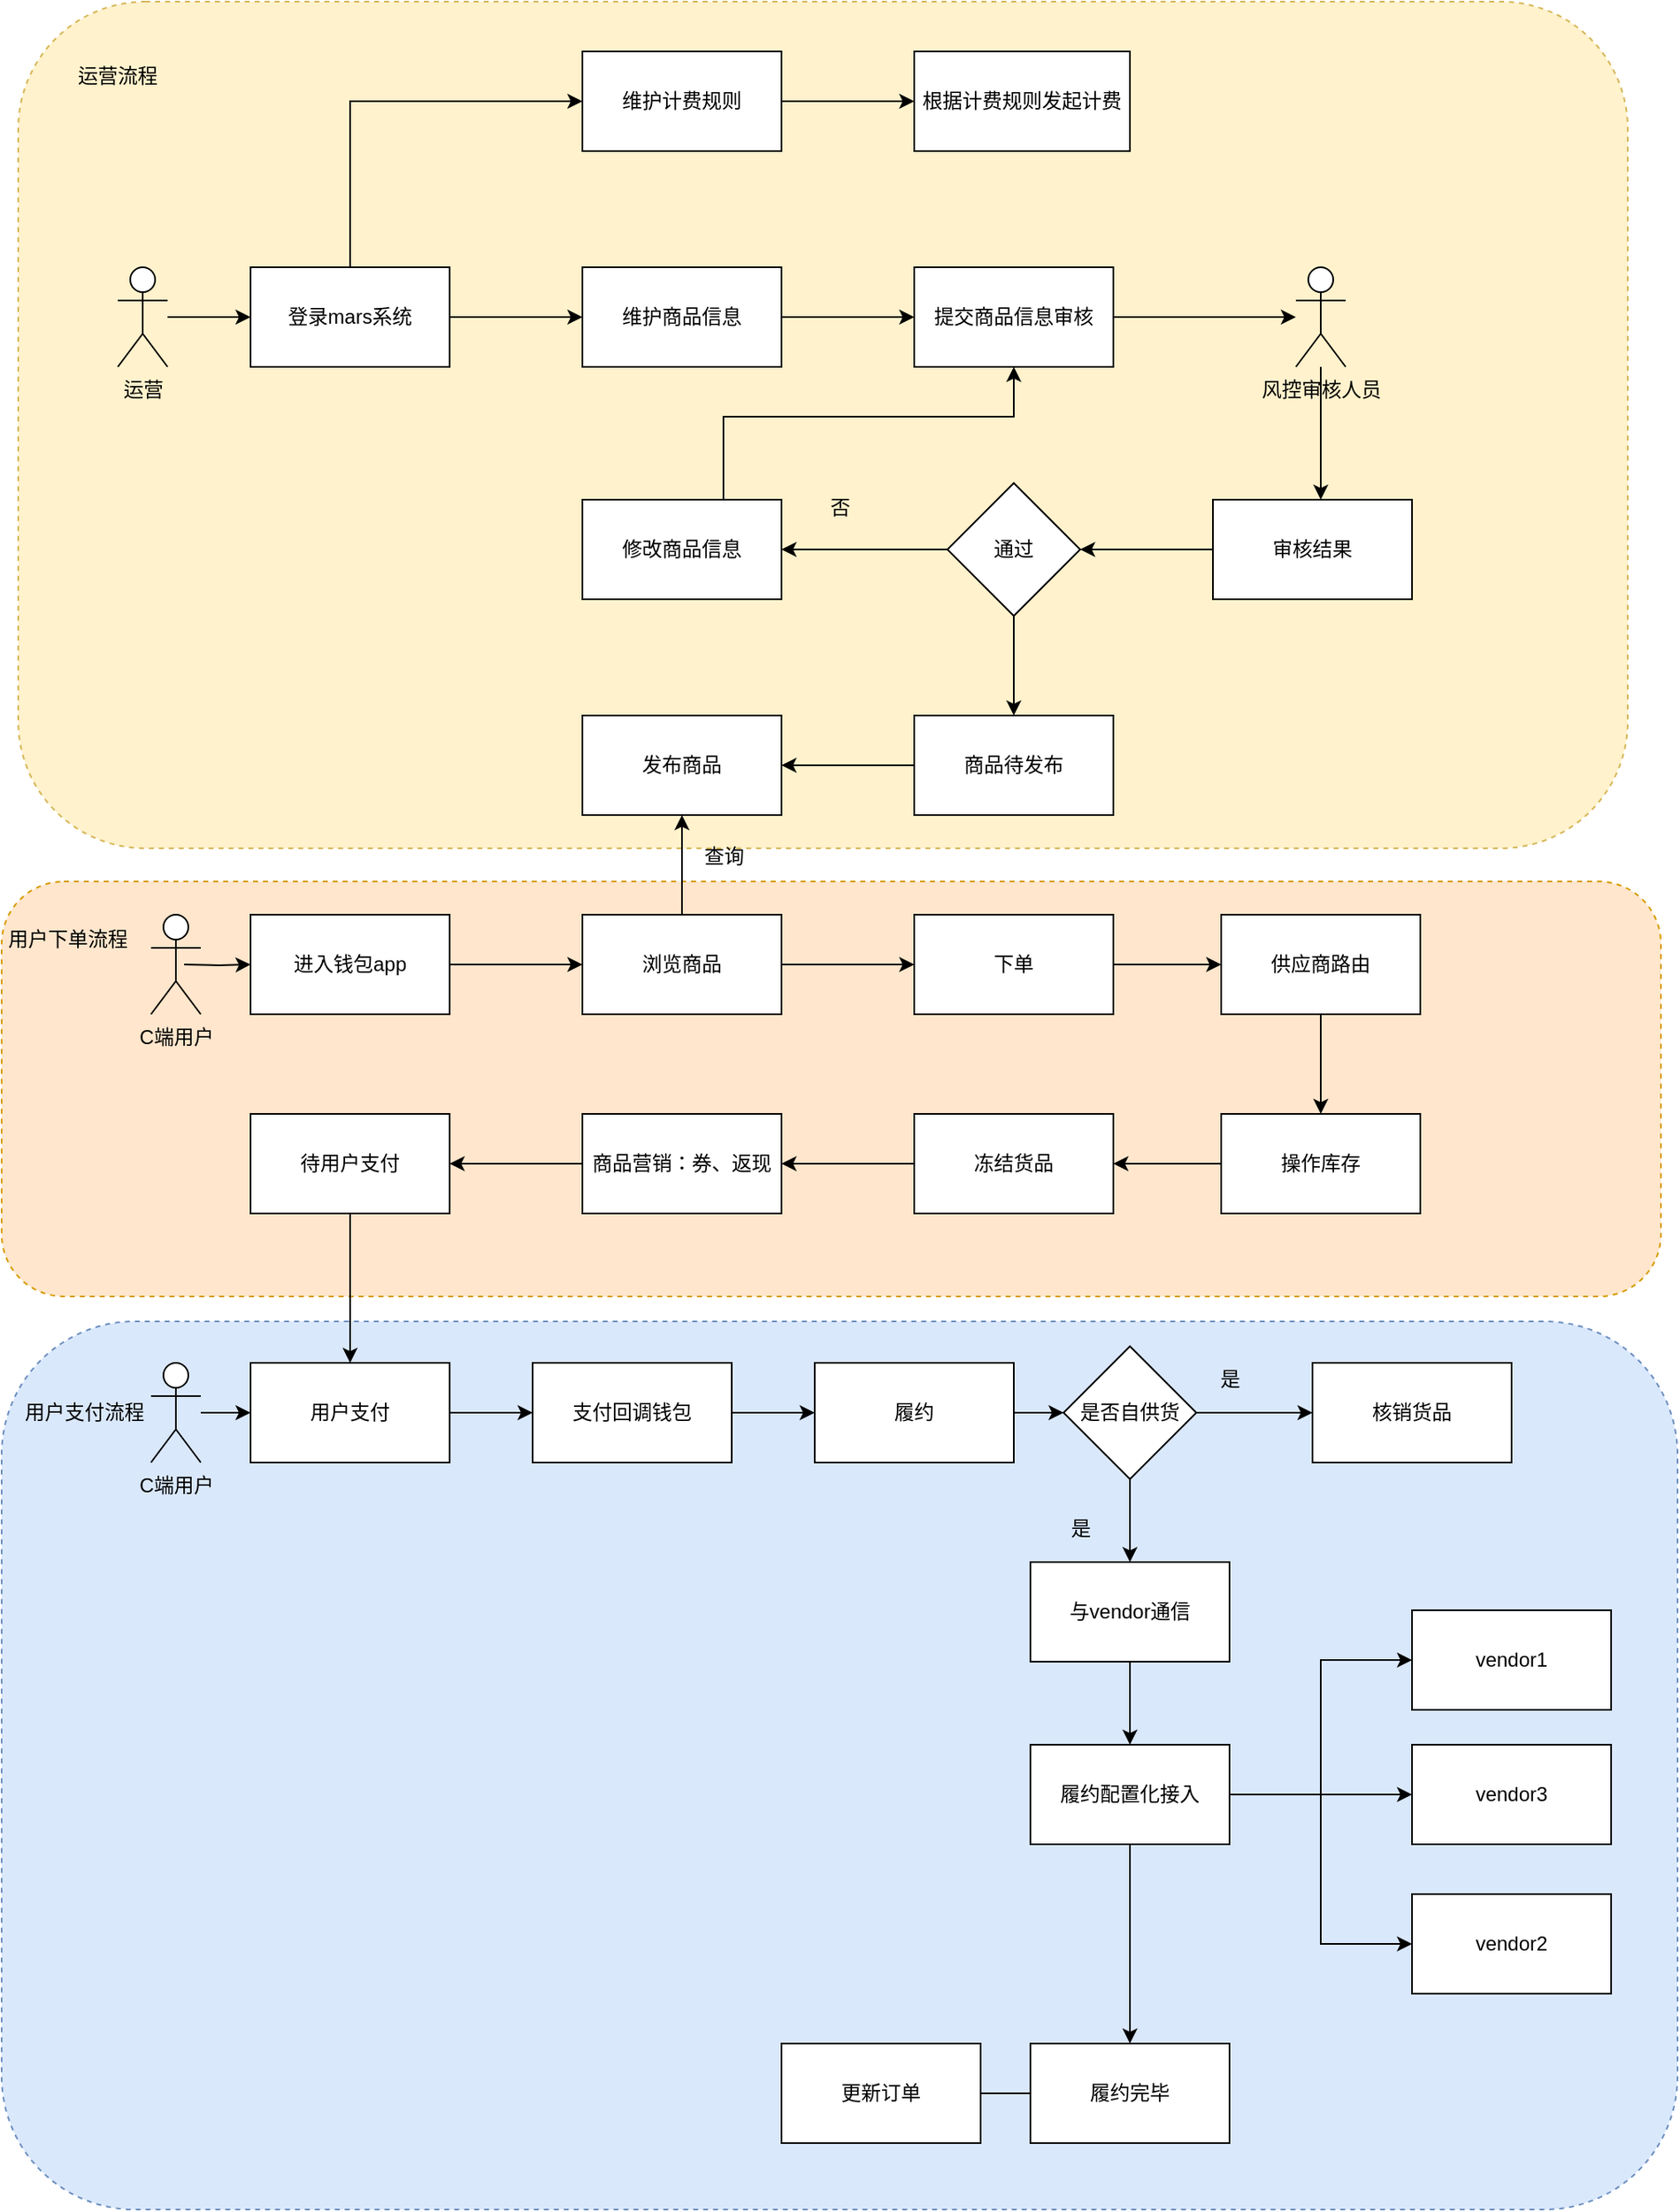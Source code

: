 <mxfile version="21.1.5" type="github">
  <diagram name="第 1 页" id="mnI5KzR8NfSAGQ6DMu0S">
    <mxGraphModel dx="1306" dy="836" grid="1" gridSize="10" guides="1" tooltips="1" connect="1" arrows="1" fold="1" page="1" pageScale="1" pageWidth="827" pageHeight="1169" math="0" shadow="0">
      <root>
        <mxCell id="0" />
        <mxCell id="1" parent="0" />
        <mxCell id="20DpfzV6IFQFhvEVcGgv-98" value="" style="rounded=1;whiteSpace=wrap;html=1;dashed=1;fillColor=#dae8fc;strokeColor=#6c8ebf;" vertex="1" parent="1">
          <mxGeometry x="170" y="995" width="1010" height="535" as="geometry" />
        </mxCell>
        <mxCell id="20DpfzV6IFQFhvEVcGgv-90" value="" style="rounded=1;whiteSpace=wrap;html=1;dashed=1;fillColor=#ffe6cc;strokeColor=#d79b00;" vertex="1" parent="1">
          <mxGeometry x="170" y="730" width="1000" height="250" as="geometry" />
        </mxCell>
        <mxCell id="20DpfzV6IFQFhvEVcGgv-89" value="" style="rounded=1;whiteSpace=wrap;html=1;dashed=1;fillColor=#fff2cc;strokeColor=#d6b656;" vertex="1" parent="1">
          <mxGeometry x="180" y="200" width="970" height="510" as="geometry" />
        </mxCell>
        <mxCell id="20DpfzV6IFQFhvEVcGgv-7" value="" style="edgeStyle=orthogonalEdgeStyle;rounded=0;orthogonalLoop=1;jettySize=auto;html=1;entryX=0;entryY=0.5;entryDx=0;entryDy=0;" edge="1" parent="1" source="20DpfzV6IFQFhvEVcGgv-1" target="20DpfzV6IFQFhvEVcGgv-8">
          <mxGeometry relative="1" as="geometry">
            <mxPoint x="305" y="390" as="targetPoint" />
          </mxGeometry>
        </mxCell>
        <mxCell id="20DpfzV6IFQFhvEVcGgv-1" value="运营" style="shape=umlActor;verticalLabelPosition=bottom;verticalAlign=top;html=1;outlineConnect=0;" vertex="1" parent="1">
          <mxGeometry x="240" y="360" width="30" height="60" as="geometry" />
        </mxCell>
        <mxCell id="20DpfzV6IFQFhvEVcGgv-10" value="" style="edgeStyle=orthogonalEdgeStyle;rounded=0;orthogonalLoop=1;jettySize=auto;html=1;" edge="1" parent="1" source="20DpfzV6IFQFhvEVcGgv-8" target="20DpfzV6IFQFhvEVcGgv-9">
          <mxGeometry relative="1" as="geometry" />
        </mxCell>
        <mxCell id="20DpfzV6IFQFhvEVcGgv-84" value="" style="edgeStyle=orthogonalEdgeStyle;rounded=0;orthogonalLoop=1;jettySize=auto;html=1;" edge="1" parent="1" source="20DpfzV6IFQFhvEVcGgv-8" target="20DpfzV6IFQFhvEVcGgv-83">
          <mxGeometry relative="1" as="geometry">
            <Array as="points">
              <mxPoint x="380" y="260" />
            </Array>
          </mxGeometry>
        </mxCell>
        <mxCell id="20DpfzV6IFQFhvEVcGgv-8" value="登录mars系统" style="rounded=0;whiteSpace=wrap;html=1;" vertex="1" parent="1">
          <mxGeometry x="320" y="360" width="120" height="60" as="geometry" />
        </mxCell>
        <mxCell id="20DpfzV6IFQFhvEVcGgv-12" value="" style="edgeStyle=orthogonalEdgeStyle;rounded=0;orthogonalLoop=1;jettySize=auto;html=1;" edge="1" parent="1" source="20DpfzV6IFQFhvEVcGgv-9" target="20DpfzV6IFQFhvEVcGgv-11">
          <mxGeometry relative="1" as="geometry" />
        </mxCell>
        <mxCell id="20DpfzV6IFQFhvEVcGgv-9" value="维护商品信息" style="whiteSpace=wrap;html=1;rounded=0;" vertex="1" parent="1">
          <mxGeometry x="520" y="360" width="120" height="60" as="geometry" />
        </mxCell>
        <mxCell id="20DpfzV6IFQFhvEVcGgv-14" style="edgeStyle=orthogonalEdgeStyle;rounded=0;orthogonalLoop=1;jettySize=auto;html=1;" edge="1" parent="1" source="20DpfzV6IFQFhvEVcGgv-11">
          <mxGeometry relative="1" as="geometry">
            <mxPoint x="950" y="390" as="targetPoint" />
          </mxGeometry>
        </mxCell>
        <mxCell id="20DpfzV6IFQFhvEVcGgv-11" value="提交商品信息审核" style="whiteSpace=wrap;html=1;rounded=0;" vertex="1" parent="1">
          <mxGeometry x="720" y="360" width="120" height="60" as="geometry" />
        </mxCell>
        <mxCell id="20DpfzV6IFQFhvEVcGgv-16" value="" style="edgeStyle=orthogonalEdgeStyle;rounded=0;orthogonalLoop=1;jettySize=auto;html=1;" edge="1" parent="1" source="20DpfzV6IFQFhvEVcGgv-13">
          <mxGeometry relative="1" as="geometry">
            <mxPoint x="965" y="500" as="targetPoint" />
          </mxGeometry>
        </mxCell>
        <mxCell id="20DpfzV6IFQFhvEVcGgv-13" value="风控审核人员" style="shape=umlActor;verticalLabelPosition=bottom;verticalAlign=top;html=1;outlineConnect=0;" vertex="1" parent="1">
          <mxGeometry x="950" y="360" width="30" height="60" as="geometry" />
        </mxCell>
        <mxCell id="20DpfzV6IFQFhvEVcGgv-19" value="" style="edgeStyle=orthogonalEdgeStyle;rounded=0;orthogonalLoop=1;jettySize=auto;html=1;" edge="1" parent="1" source="20DpfzV6IFQFhvEVcGgv-17" target="20DpfzV6IFQFhvEVcGgv-18">
          <mxGeometry relative="1" as="geometry" />
        </mxCell>
        <mxCell id="20DpfzV6IFQFhvEVcGgv-17" value="审核结果" style="rounded=0;whiteSpace=wrap;html=1;" vertex="1" parent="1">
          <mxGeometry x="900" y="500" width="120" height="60" as="geometry" />
        </mxCell>
        <mxCell id="20DpfzV6IFQFhvEVcGgv-21" value="" style="edgeStyle=orthogonalEdgeStyle;rounded=0;orthogonalLoop=1;jettySize=auto;html=1;" edge="1" parent="1" source="20DpfzV6IFQFhvEVcGgv-18" target="20DpfzV6IFQFhvEVcGgv-20">
          <mxGeometry relative="1" as="geometry" />
        </mxCell>
        <mxCell id="20DpfzV6IFQFhvEVcGgv-25" value="" style="edgeStyle=orthogonalEdgeStyle;rounded=0;orthogonalLoop=1;jettySize=auto;html=1;" edge="1" parent="1" source="20DpfzV6IFQFhvEVcGgv-18" target="20DpfzV6IFQFhvEVcGgv-24">
          <mxGeometry relative="1" as="geometry" />
        </mxCell>
        <mxCell id="20DpfzV6IFQFhvEVcGgv-18" value="通过" style="rhombus;whiteSpace=wrap;html=1;rounded=0;" vertex="1" parent="1">
          <mxGeometry x="740" y="490" width="80" height="80" as="geometry" />
        </mxCell>
        <mxCell id="20DpfzV6IFQFhvEVcGgv-23" style="edgeStyle=orthogonalEdgeStyle;rounded=0;orthogonalLoop=1;jettySize=auto;html=1;entryX=0.5;entryY=1;entryDx=0;entryDy=0;" edge="1" parent="1" source="20DpfzV6IFQFhvEVcGgv-20" target="20DpfzV6IFQFhvEVcGgv-11">
          <mxGeometry relative="1" as="geometry">
            <Array as="points">
              <mxPoint x="605" y="450" />
              <mxPoint x="780" y="450" />
            </Array>
          </mxGeometry>
        </mxCell>
        <mxCell id="20DpfzV6IFQFhvEVcGgv-20" value="修改商品信息" style="whiteSpace=wrap;html=1;rounded=0;" vertex="1" parent="1">
          <mxGeometry x="520" y="500" width="120" height="60" as="geometry" />
        </mxCell>
        <mxCell id="20DpfzV6IFQFhvEVcGgv-22" value="否" style="text;html=1;align=center;verticalAlign=middle;resizable=0;points=[];autosize=1;strokeColor=none;fillColor=none;" vertex="1" parent="1">
          <mxGeometry x="655" y="490" width="40" height="30" as="geometry" />
        </mxCell>
        <mxCell id="20DpfzV6IFQFhvEVcGgv-27" value="" style="edgeStyle=orthogonalEdgeStyle;rounded=0;orthogonalLoop=1;jettySize=auto;html=1;" edge="1" parent="1" source="20DpfzV6IFQFhvEVcGgv-24" target="20DpfzV6IFQFhvEVcGgv-26">
          <mxGeometry relative="1" as="geometry" />
        </mxCell>
        <mxCell id="20DpfzV6IFQFhvEVcGgv-24" value="商品待发布" style="whiteSpace=wrap;html=1;rounded=0;" vertex="1" parent="1">
          <mxGeometry x="720" y="630" width="120" height="60" as="geometry" />
        </mxCell>
        <mxCell id="20DpfzV6IFQFhvEVcGgv-26" value="发布商品" style="whiteSpace=wrap;html=1;rounded=0;" vertex="1" parent="1">
          <mxGeometry x="520" y="630" width="120" height="60" as="geometry" />
        </mxCell>
        <mxCell id="20DpfzV6IFQFhvEVcGgv-30" value="" style="edgeStyle=orthogonalEdgeStyle;rounded=0;orthogonalLoop=1;jettySize=auto;html=1;entryX=0;entryY=0.5;entryDx=0;entryDy=0;" edge="1" parent="1" target="20DpfzV6IFQFhvEVcGgv-31">
          <mxGeometry relative="1" as="geometry">
            <mxPoint x="280" y="780" as="sourcePoint" />
            <mxPoint x="325" y="780" as="targetPoint" />
          </mxGeometry>
        </mxCell>
        <mxCell id="20DpfzV6IFQFhvEVcGgv-28" value="C端用户" style="shape=umlActor;verticalLabelPosition=bottom;verticalAlign=top;html=1;outlineConnect=0;" vertex="1" parent="1">
          <mxGeometry x="260" y="750" width="30" height="60" as="geometry" />
        </mxCell>
        <mxCell id="20DpfzV6IFQFhvEVcGgv-33" style="edgeStyle=orthogonalEdgeStyle;rounded=0;orthogonalLoop=1;jettySize=auto;html=1;entryX=0;entryY=0.5;entryDx=0;entryDy=0;" edge="1" parent="1" source="20DpfzV6IFQFhvEVcGgv-31" target="20DpfzV6IFQFhvEVcGgv-32">
          <mxGeometry relative="1" as="geometry" />
        </mxCell>
        <mxCell id="20DpfzV6IFQFhvEVcGgv-31" value="进入钱包app" style="rounded=0;whiteSpace=wrap;html=1;" vertex="1" parent="1">
          <mxGeometry x="320" y="750" width="120" height="60" as="geometry" />
        </mxCell>
        <mxCell id="20DpfzV6IFQFhvEVcGgv-34" style="edgeStyle=orthogonalEdgeStyle;rounded=0;orthogonalLoop=1;jettySize=auto;html=1;entryX=0.5;entryY=1;entryDx=0;entryDy=0;" edge="1" parent="1" source="20DpfzV6IFQFhvEVcGgv-32" target="20DpfzV6IFQFhvEVcGgv-26">
          <mxGeometry relative="1" as="geometry" />
        </mxCell>
        <mxCell id="20DpfzV6IFQFhvEVcGgv-38" style="edgeStyle=orthogonalEdgeStyle;rounded=0;orthogonalLoop=1;jettySize=auto;html=1;entryX=0;entryY=0.5;entryDx=0;entryDy=0;" edge="1" parent="1" source="20DpfzV6IFQFhvEVcGgv-32" target="20DpfzV6IFQFhvEVcGgv-36">
          <mxGeometry relative="1" as="geometry" />
        </mxCell>
        <mxCell id="20DpfzV6IFQFhvEVcGgv-32" value="浏览商品" style="rounded=0;whiteSpace=wrap;html=1;" vertex="1" parent="1">
          <mxGeometry x="520" y="750" width="120" height="60" as="geometry" />
        </mxCell>
        <mxCell id="20DpfzV6IFQFhvEVcGgv-35" value="查询" style="text;html=1;align=center;verticalAlign=middle;resizable=0;points=[];autosize=1;strokeColor=none;fillColor=none;" vertex="1" parent="1">
          <mxGeometry x="580" y="700" width="50" height="30" as="geometry" />
        </mxCell>
        <mxCell id="20DpfzV6IFQFhvEVcGgv-39" style="edgeStyle=orthogonalEdgeStyle;rounded=0;orthogonalLoop=1;jettySize=auto;html=1;entryX=0;entryY=0.5;entryDx=0;entryDy=0;" edge="1" parent="1" source="20DpfzV6IFQFhvEVcGgv-36" target="20DpfzV6IFQFhvEVcGgv-37">
          <mxGeometry relative="1" as="geometry" />
        </mxCell>
        <mxCell id="20DpfzV6IFQFhvEVcGgv-36" value="下单" style="rounded=0;whiteSpace=wrap;html=1;" vertex="1" parent="1">
          <mxGeometry x="720" y="750" width="120" height="60" as="geometry" />
        </mxCell>
        <mxCell id="20DpfzV6IFQFhvEVcGgv-41" value="" style="edgeStyle=orthogonalEdgeStyle;rounded=0;orthogonalLoop=1;jettySize=auto;html=1;" edge="1" parent="1" source="20DpfzV6IFQFhvEVcGgv-37" target="20DpfzV6IFQFhvEVcGgv-40">
          <mxGeometry relative="1" as="geometry" />
        </mxCell>
        <mxCell id="20DpfzV6IFQFhvEVcGgv-37" value="供应商路由" style="rounded=0;whiteSpace=wrap;html=1;" vertex="1" parent="1">
          <mxGeometry x="905" y="750" width="120" height="60" as="geometry" />
        </mxCell>
        <mxCell id="20DpfzV6IFQFhvEVcGgv-43" value="" style="edgeStyle=orthogonalEdgeStyle;rounded=0;orthogonalLoop=1;jettySize=auto;html=1;" edge="1" parent="1" source="20DpfzV6IFQFhvEVcGgv-40" target="20DpfzV6IFQFhvEVcGgv-42">
          <mxGeometry relative="1" as="geometry" />
        </mxCell>
        <mxCell id="20DpfzV6IFQFhvEVcGgv-40" value="操作库存" style="whiteSpace=wrap;html=1;rounded=0;" vertex="1" parent="1">
          <mxGeometry x="905" y="870" width="120" height="60" as="geometry" />
        </mxCell>
        <mxCell id="20DpfzV6IFQFhvEVcGgv-46" value="" style="edgeStyle=orthogonalEdgeStyle;rounded=0;orthogonalLoop=1;jettySize=auto;html=1;" edge="1" parent="1" source="20DpfzV6IFQFhvEVcGgv-42" target="20DpfzV6IFQFhvEVcGgv-45">
          <mxGeometry relative="1" as="geometry" />
        </mxCell>
        <mxCell id="20DpfzV6IFQFhvEVcGgv-42" value="冻结货品" style="whiteSpace=wrap;html=1;rounded=0;" vertex="1" parent="1">
          <mxGeometry x="720" y="870" width="120" height="60" as="geometry" />
        </mxCell>
        <mxCell id="20DpfzV6IFQFhvEVcGgv-48" value="" style="edgeStyle=orthogonalEdgeStyle;rounded=0;orthogonalLoop=1;jettySize=auto;html=1;" edge="1" parent="1" source="20DpfzV6IFQFhvEVcGgv-45" target="20DpfzV6IFQFhvEVcGgv-47">
          <mxGeometry relative="1" as="geometry" />
        </mxCell>
        <mxCell id="20DpfzV6IFQFhvEVcGgv-45" value="商品营销：券、返现" style="whiteSpace=wrap;html=1;rounded=0;" vertex="1" parent="1">
          <mxGeometry x="520" y="870" width="120" height="60" as="geometry" />
        </mxCell>
        <mxCell id="20DpfzV6IFQFhvEVcGgv-100" style="edgeStyle=orthogonalEdgeStyle;rounded=0;orthogonalLoop=1;jettySize=auto;html=1;entryX=0.5;entryY=0;entryDx=0;entryDy=0;" edge="1" parent="1" source="20DpfzV6IFQFhvEVcGgv-47" target="20DpfzV6IFQFhvEVcGgv-50">
          <mxGeometry relative="1" as="geometry" />
        </mxCell>
        <mxCell id="20DpfzV6IFQFhvEVcGgv-47" value="待用户支付" style="whiteSpace=wrap;html=1;rounded=0;" vertex="1" parent="1">
          <mxGeometry x="320" y="870" width="120" height="60" as="geometry" />
        </mxCell>
        <mxCell id="20DpfzV6IFQFhvEVcGgv-51" value="" style="edgeStyle=orthogonalEdgeStyle;rounded=0;orthogonalLoop=1;jettySize=auto;html=1;" edge="1" parent="1" source="20DpfzV6IFQFhvEVcGgv-49" target="20DpfzV6IFQFhvEVcGgv-50">
          <mxGeometry relative="1" as="geometry" />
        </mxCell>
        <mxCell id="20DpfzV6IFQFhvEVcGgv-49" value="C端用户" style="shape=umlActor;verticalLabelPosition=bottom;verticalAlign=top;html=1;outlineConnect=0;" vertex="1" parent="1">
          <mxGeometry x="260" y="1020" width="30" height="60" as="geometry" />
        </mxCell>
        <mxCell id="20DpfzV6IFQFhvEVcGgv-53" value="" style="edgeStyle=orthogonalEdgeStyle;rounded=0;orthogonalLoop=1;jettySize=auto;html=1;" edge="1" parent="1" source="20DpfzV6IFQFhvEVcGgv-50" target="20DpfzV6IFQFhvEVcGgv-52">
          <mxGeometry relative="1" as="geometry" />
        </mxCell>
        <mxCell id="20DpfzV6IFQFhvEVcGgv-50" value="用户支付" style="whiteSpace=wrap;html=1;rounded=0;" vertex="1" parent="1">
          <mxGeometry x="320" y="1020" width="120" height="60" as="geometry" />
        </mxCell>
        <mxCell id="20DpfzV6IFQFhvEVcGgv-55" value="" style="edgeStyle=orthogonalEdgeStyle;rounded=0;orthogonalLoop=1;jettySize=auto;html=1;" edge="1" parent="1" source="20DpfzV6IFQFhvEVcGgv-52" target="20DpfzV6IFQFhvEVcGgv-54">
          <mxGeometry relative="1" as="geometry" />
        </mxCell>
        <mxCell id="20DpfzV6IFQFhvEVcGgv-52" value="支付回调钱包" style="whiteSpace=wrap;html=1;rounded=0;" vertex="1" parent="1">
          <mxGeometry x="490" y="1020" width="120" height="60" as="geometry" />
        </mxCell>
        <mxCell id="20DpfzV6IFQFhvEVcGgv-59" value="" style="edgeStyle=orthogonalEdgeStyle;rounded=0;orthogonalLoop=1;jettySize=auto;html=1;" edge="1" parent="1" source="20DpfzV6IFQFhvEVcGgv-54" target="20DpfzV6IFQFhvEVcGgv-58">
          <mxGeometry relative="1" as="geometry" />
        </mxCell>
        <mxCell id="20DpfzV6IFQFhvEVcGgv-54" value="履约" style="whiteSpace=wrap;html=1;rounded=0;" vertex="1" parent="1">
          <mxGeometry x="660" y="1020" width="120" height="60" as="geometry" />
        </mxCell>
        <mxCell id="20DpfzV6IFQFhvEVcGgv-61" value="" style="edgeStyle=orthogonalEdgeStyle;rounded=0;orthogonalLoop=1;jettySize=auto;html=1;" edge="1" parent="1" source="20DpfzV6IFQFhvEVcGgv-58" target="20DpfzV6IFQFhvEVcGgv-60">
          <mxGeometry relative="1" as="geometry" />
        </mxCell>
        <mxCell id="20DpfzV6IFQFhvEVcGgv-94" style="edgeStyle=orthogonalEdgeStyle;rounded=0;orthogonalLoop=1;jettySize=auto;html=1;entryX=0.5;entryY=0;entryDx=0;entryDy=0;" edge="1" parent="1" source="20DpfzV6IFQFhvEVcGgv-58" target="20DpfzV6IFQFhvEVcGgv-63">
          <mxGeometry relative="1" as="geometry" />
        </mxCell>
        <mxCell id="20DpfzV6IFQFhvEVcGgv-58" value="是否自供货" style="rhombus;whiteSpace=wrap;html=1;rounded=0;" vertex="1" parent="1">
          <mxGeometry x="810" y="1010" width="80" height="80" as="geometry" />
        </mxCell>
        <mxCell id="20DpfzV6IFQFhvEVcGgv-60" value="核销货品" style="whiteSpace=wrap;html=1;rounded=0;" vertex="1" parent="1">
          <mxGeometry x="960" y="1020" width="120" height="60" as="geometry" />
        </mxCell>
        <mxCell id="20DpfzV6IFQFhvEVcGgv-62" value="是" style="text;html=1;align=center;verticalAlign=middle;resizable=0;points=[];autosize=1;strokeColor=none;fillColor=none;" vertex="1" parent="1">
          <mxGeometry x="800" y="1105" width="40" height="30" as="geometry" />
        </mxCell>
        <mxCell id="20DpfzV6IFQFhvEVcGgv-67" value="" style="edgeStyle=orthogonalEdgeStyle;rounded=0;orthogonalLoop=1;jettySize=auto;html=1;" edge="1" parent="1" source="20DpfzV6IFQFhvEVcGgv-63" target="20DpfzV6IFQFhvEVcGgv-66">
          <mxGeometry relative="1" as="geometry" />
        </mxCell>
        <mxCell id="20DpfzV6IFQFhvEVcGgv-63" value="与vendor通信" style="whiteSpace=wrap;html=1;rounded=0;" vertex="1" parent="1">
          <mxGeometry x="790" y="1140" width="120" height="60" as="geometry" />
        </mxCell>
        <mxCell id="20DpfzV6IFQFhvEVcGgv-73" value="" style="edgeStyle=orthogonalEdgeStyle;rounded=0;orthogonalLoop=1;jettySize=auto;html=1;" edge="1" parent="1" source="20DpfzV6IFQFhvEVcGgv-66" target="20DpfzV6IFQFhvEVcGgv-72">
          <mxGeometry relative="1" as="geometry" />
        </mxCell>
        <mxCell id="20DpfzV6IFQFhvEVcGgv-95" style="edgeStyle=orthogonalEdgeStyle;rounded=0;orthogonalLoop=1;jettySize=auto;html=1;entryX=0;entryY=0.5;entryDx=0;entryDy=0;" edge="1" parent="1" source="20DpfzV6IFQFhvEVcGgv-66" target="20DpfzV6IFQFhvEVcGgv-68">
          <mxGeometry relative="1" as="geometry" />
        </mxCell>
        <mxCell id="20DpfzV6IFQFhvEVcGgv-96" style="edgeStyle=orthogonalEdgeStyle;rounded=0;orthogonalLoop=1;jettySize=auto;html=1;entryX=0;entryY=0.5;entryDx=0;entryDy=0;" edge="1" parent="1" source="20DpfzV6IFQFhvEVcGgv-66" target="20DpfzV6IFQFhvEVcGgv-70">
          <mxGeometry relative="1" as="geometry" />
        </mxCell>
        <mxCell id="20DpfzV6IFQFhvEVcGgv-97" style="edgeStyle=orthogonalEdgeStyle;rounded=0;orthogonalLoop=1;jettySize=auto;html=1;entryX=0.5;entryY=0;entryDx=0;entryDy=0;" edge="1" parent="1" source="20DpfzV6IFQFhvEVcGgv-66" target="20DpfzV6IFQFhvEVcGgv-74">
          <mxGeometry relative="1" as="geometry" />
        </mxCell>
        <mxCell id="20DpfzV6IFQFhvEVcGgv-66" value="履约配置化接入" style="whiteSpace=wrap;html=1;rounded=0;" vertex="1" parent="1">
          <mxGeometry x="790" y="1250" width="120" height="60" as="geometry" />
        </mxCell>
        <mxCell id="20DpfzV6IFQFhvEVcGgv-68" value="vendor1" style="whiteSpace=wrap;html=1;rounded=0;" vertex="1" parent="1">
          <mxGeometry x="1020" y="1169" width="120" height="60" as="geometry" />
        </mxCell>
        <mxCell id="20DpfzV6IFQFhvEVcGgv-70" value="vendor2" style="whiteSpace=wrap;html=1;rounded=0;" vertex="1" parent="1">
          <mxGeometry x="1020" y="1340" width="120" height="60" as="geometry" />
        </mxCell>
        <mxCell id="20DpfzV6IFQFhvEVcGgv-72" value="vendor3" style="whiteSpace=wrap;html=1;rounded=0;" vertex="1" parent="1">
          <mxGeometry x="1020" y="1250" width="120" height="60" as="geometry" />
        </mxCell>
        <mxCell id="20DpfzV6IFQFhvEVcGgv-77" value="" style="edgeStyle=orthogonalEdgeStyle;rounded=0;orthogonalLoop=1;jettySize=auto;html=1;" edge="1" parent="1" source="20DpfzV6IFQFhvEVcGgv-74">
          <mxGeometry relative="1" as="geometry">
            <mxPoint x="750" y="1460" as="targetPoint" />
          </mxGeometry>
        </mxCell>
        <mxCell id="20DpfzV6IFQFhvEVcGgv-74" value="履约完毕" style="whiteSpace=wrap;html=1;rounded=0;" vertex="1" parent="1">
          <mxGeometry x="790" y="1430" width="120" height="60" as="geometry" />
        </mxCell>
        <mxCell id="20DpfzV6IFQFhvEVcGgv-76" value="更新订单" style="whiteSpace=wrap;html=1;rounded=0;" vertex="1" parent="1">
          <mxGeometry x="640" y="1430" width="120" height="60" as="geometry" />
        </mxCell>
        <mxCell id="20DpfzV6IFQFhvEVcGgv-87" value="" style="edgeStyle=orthogonalEdgeStyle;rounded=0;orthogonalLoop=1;jettySize=auto;html=1;" edge="1" parent="1" source="20DpfzV6IFQFhvEVcGgv-83" target="20DpfzV6IFQFhvEVcGgv-86">
          <mxGeometry relative="1" as="geometry" />
        </mxCell>
        <mxCell id="20DpfzV6IFQFhvEVcGgv-83" value="维护计费规则" style="whiteSpace=wrap;html=1;rounded=0;" vertex="1" parent="1">
          <mxGeometry x="520" y="230" width="120" height="60" as="geometry" />
        </mxCell>
        <mxCell id="20DpfzV6IFQFhvEVcGgv-86" value="根据计费规则发起计费" style="whiteSpace=wrap;html=1;rounded=0;" vertex="1" parent="1">
          <mxGeometry x="720" y="230" width="130" height="60" as="geometry" />
        </mxCell>
        <mxCell id="20DpfzV6IFQFhvEVcGgv-91" value="运营流程" style="text;html=1;strokeColor=none;fillColor=none;align=center;verticalAlign=middle;whiteSpace=wrap;rounded=0;" vertex="1" parent="1">
          <mxGeometry x="210" y="230" width="60" height="30" as="geometry" />
        </mxCell>
        <mxCell id="20DpfzV6IFQFhvEVcGgv-92" value="用户下单流程" style="text;html=1;strokeColor=none;fillColor=none;align=center;verticalAlign=middle;whiteSpace=wrap;rounded=0;" vertex="1" parent="1">
          <mxGeometry x="170" y="750" width="80" height="30" as="geometry" />
        </mxCell>
        <mxCell id="20DpfzV6IFQFhvEVcGgv-93" value="是" style="text;html=1;align=center;verticalAlign=middle;resizable=0;points=[];autosize=1;strokeColor=none;fillColor=none;" vertex="1" parent="1">
          <mxGeometry x="890" y="1015" width="40" height="30" as="geometry" />
        </mxCell>
        <mxCell id="20DpfzV6IFQFhvEVcGgv-99" value="用户支付流程" style="text;html=1;strokeColor=none;fillColor=none;align=center;verticalAlign=middle;whiteSpace=wrap;rounded=0;" vertex="1" parent="1">
          <mxGeometry x="180" y="1035" width="80" height="30" as="geometry" />
        </mxCell>
      </root>
    </mxGraphModel>
  </diagram>
</mxfile>
